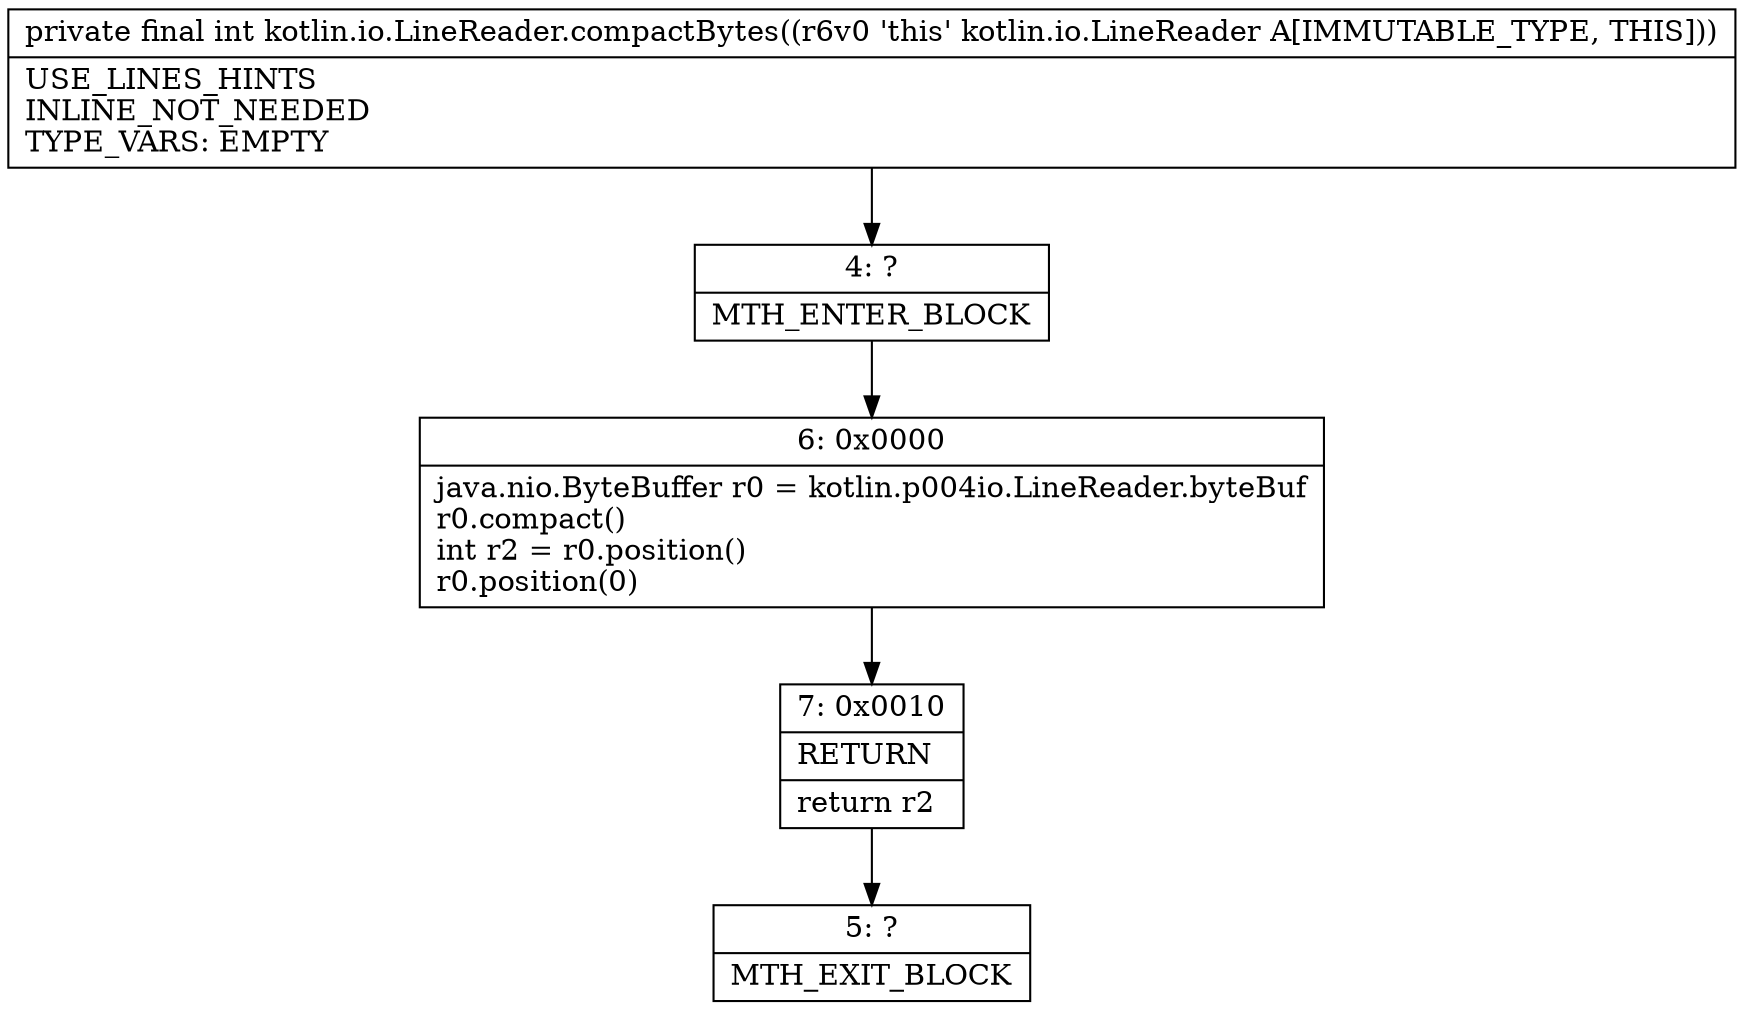 digraph "CFG forkotlin.io.LineReader.compactBytes()I" {
Node_4 [shape=record,label="{4\:\ ?|MTH_ENTER_BLOCK\l}"];
Node_6 [shape=record,label="{6\:\ 0x0000|java.nio.ByteBuffer r0 = kotlin.p004io.LineReader.byteBuf\lr0.compact()\lint r2 = r0.position()\lr0.position(0)\l}"];
Node_7 [shape=record,label="{7\:\ 0x0010|RETURN\l|return r2\l}"];
Node_5 [shape=record,label="{5\:\ ?|MTH_EXIT_BLOCK\l}"];
MethodNode[shape=record,label="{private final int kotlin.io.LineReader.compactBytes((r6v0 'this' kotlin.io.LineReader A[IMMUTABLE_TYPE, THIS]))  | USE_LINES_HINTS\lINLINE_NOT_NEEDED\lTYPE_VARS: EMPTY\l}"];
MethodNode -> Node_4;Node_4 -> Node_6;
Node_6 -> Node_7;
Node_7 -> Node_5;
}

